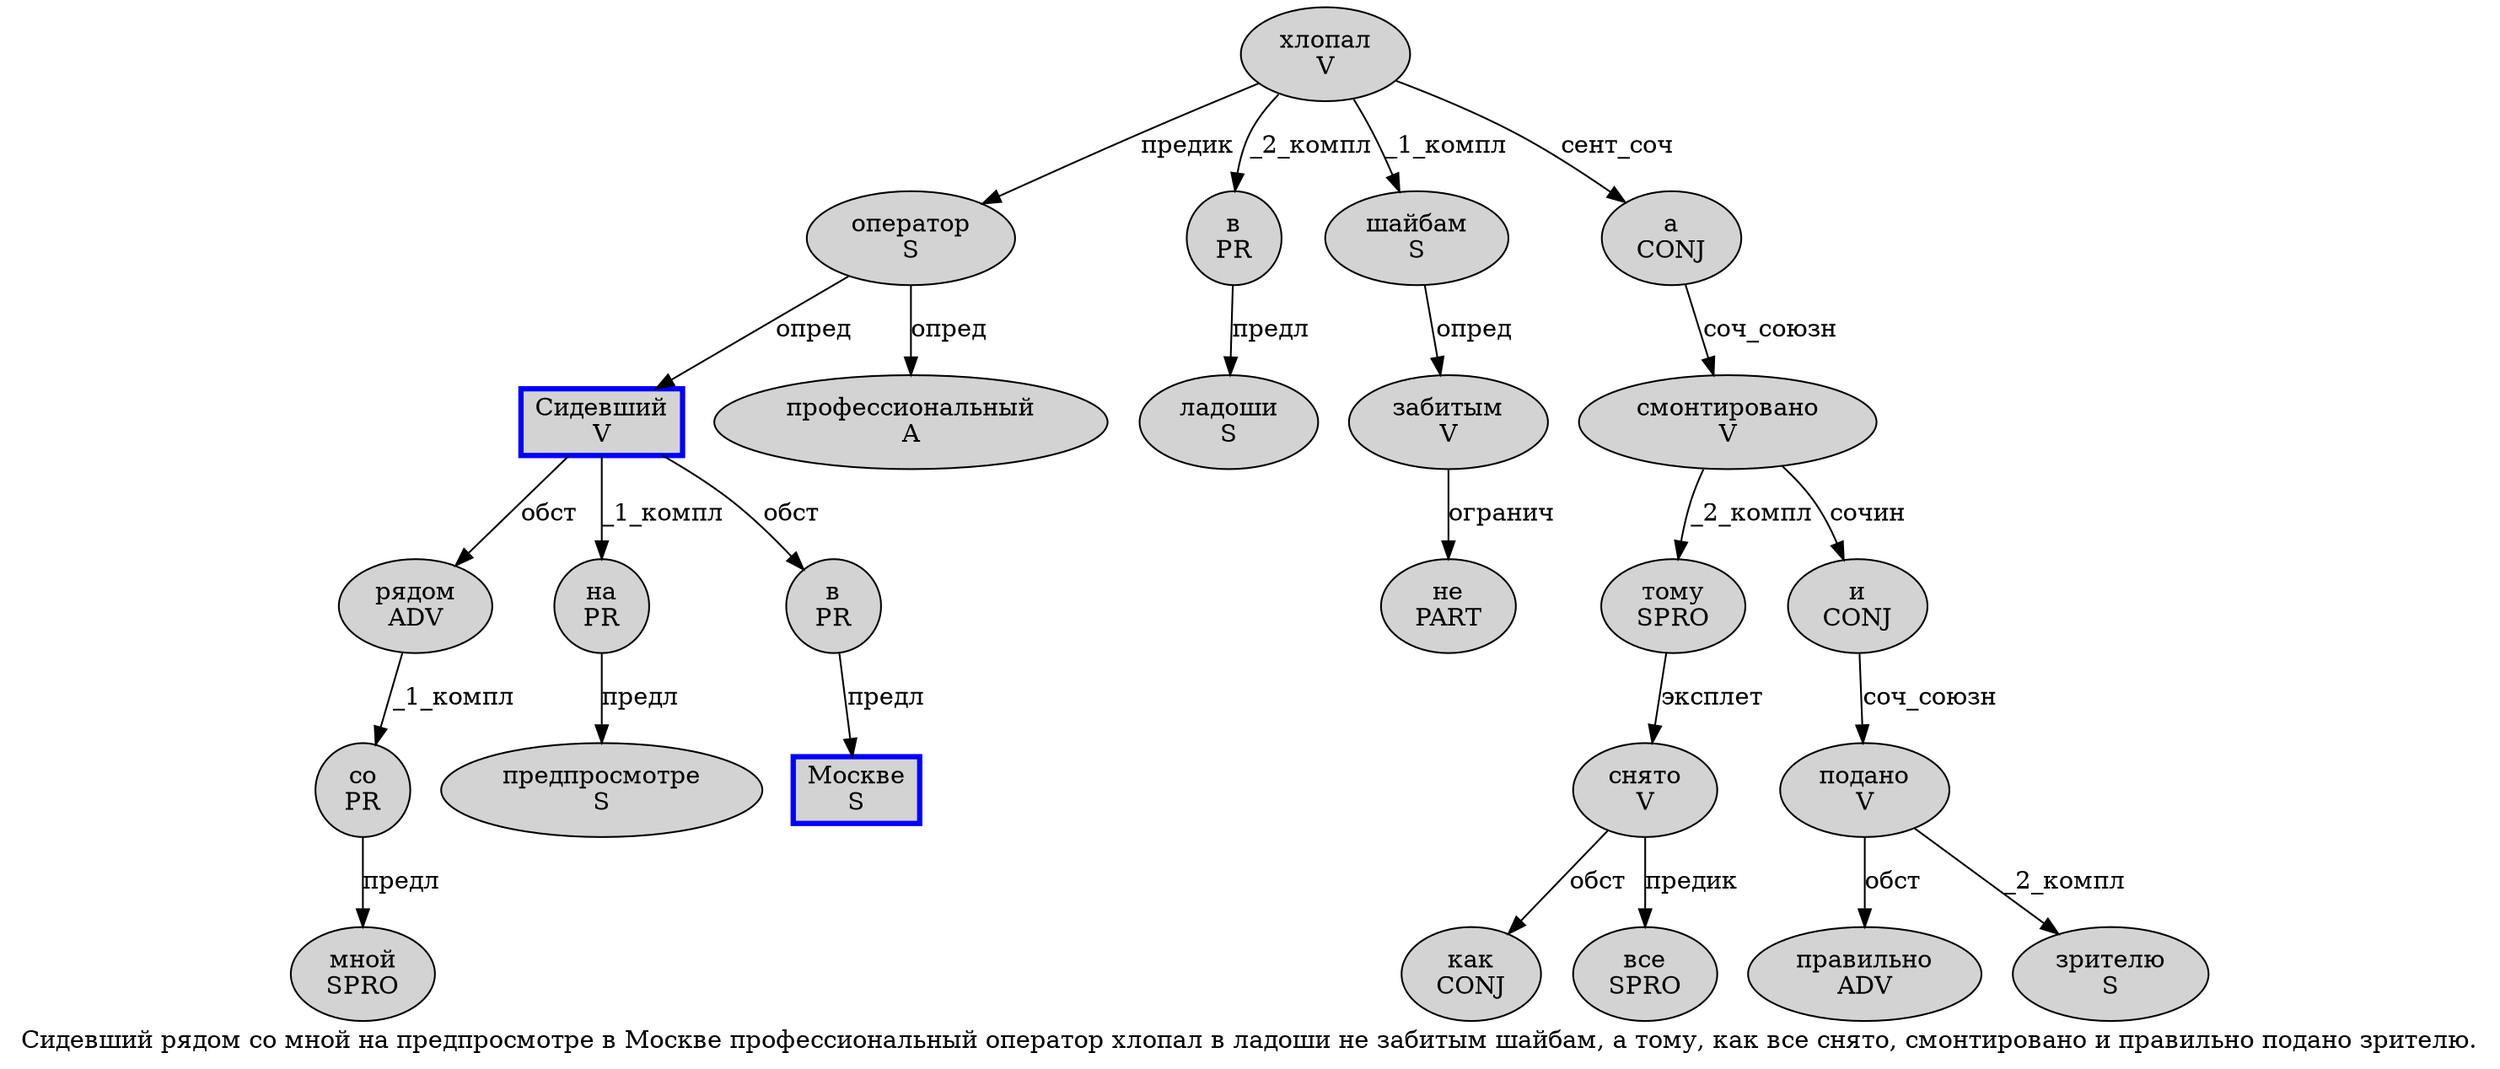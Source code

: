 digraph SENTENCE_3657 {
	graph [label="Сидевший рядом со мной на предпросмотре в Москве профессиональный оператор хлопал в ладоши не забитым шайбам, а тому, как все снято, смонтировано и правильно подано зрителю."]
	node [style=filled]
		0 [label="Сидевший
V" color=blue fillcolor=lightgray penwidth=3 shape=box]
		1 [label="рядом
ADV" color="" fillcolor=lightgray penwidth=1 shape=ellipse]
		2 [label="со
PR" color="" fillcolor=lightgray penwidth=1 shape=ellipse]
		3 [label="мной
SPRO" color="" fillcolor=lightgray penwidth=1 shape=ellipse]
		4 [label="на
PR" color="" fillcolor=lightgray penwidth=1 shape=ellipse]
		5 [label="предпросмотре
S" color="" fillcolor=lightgray penwidth=1 shape=ellipse]
		6 [label="в
PR" color="" fillcolor=lightgray penwidth=1 shape=ellipse]
		7 [label="Москве
S" color=blue fillcolor=lightgray penwidth=3 shape=box]
		8 [label="профессиональный
A" color="" fillcolor=lightgray penwidth=1 shape=ellipse]
		9 [label="оператор
S" color="" fillcolor=lightgray penwidth=1 shape=ellipse]
		10 [label="хлопал
V" color="" fillcolor=lightgray penwidth=1 shape=ellipse]
		11 [label="в
PR" color="" fillcolor=lightgray penwidth=1 shape=ellipse]
		12 [label="ладоши
S" color="" fillcolor=lightgray penwidth=1 shape=ellipse]
		13 [label="не
PART" color="" fillcolor=lightgray penwidth=1 shape=ellipse]
		14 [label="забитым
V" color="" fillcolor=lightgray penwidth=1 shape=ellipse]
		15 [label="шайбам
S" color="" fillcolor=lightgray penwidth=1 shape=ellipse]
		17 [label="а
CONJ" color="" fillcolor=lightgray penwidth=1 shape=ellipse]
		18 [label="тому
SPRO" color="" fillcolor=lightgray penwidth=1 shape=ellipse]
		20 [label="как
CONJ" color="" fillcolor=lightgray penwidth=1 shape=ellipse]
		21 [label="все
SPRO" color="" fillcolor=lightgray penwidth=1 shape=ellipse]
		22 [label="снято
V" color="" fillcolor=lightgray penwidth=1 shape=ellipse]
		24 [label="смонтировано
V" color="" fillcolor=lightgray penwidth=1 shape=ellipse]
		25 [label="и
CONJ" color="" fillcolor=lightgray penwidth=1 shape=ellipse]
		26 [label="правильно
ADV" color="" fillcolor=lightgray penwidth=1 shape=ellipse]
		27 [label="подано
V" color="" fillcolor=lightgray penwidth=1 shape=ellipse]
		28 [label="зрителю
S" color="" fillcolor=lightgray penwidth=1 shape=ellipse]
			27 -> 26 [label="обст"]
			27 -> 28 [label="_2_компл"]
			2 -> 3 [label="предл"]
			6 -> 7 [label="предл"]
			1 -> 2 [label="_1_компл"]
			22 -> 20 [label="обст"]
			22 -> 21 [label="предик"]
			24 -> 18 [label="_2_компл"]
			24 -> 25 [label="сочин"]
			9 -> 0 [label="опред"]
			9 -> 8 [label="опред"]
			4 -> 5 [label="предл"]
			15 -> 14 [label="опред"]
			10 -> 9 [label="предик"]
			10 -> 11 [label="_2_компл"]
			10 -> 15 [label="_1_компл"]
			10 -> 17 [label="сент_соч"]
			11 -> 12 [label="предл"]
			25 -> 27 [label="соч_союзн"]
			14 -> 13 [label="огранич"]
			18 -> 22 [label="эксплет"]
			17 -> 24 [label="соч_союзн"]
			0 -> 1 [label="обст"]
			0 -> 4 [label="_1_компл"]
			0 -> 6 [label="обст"]
}